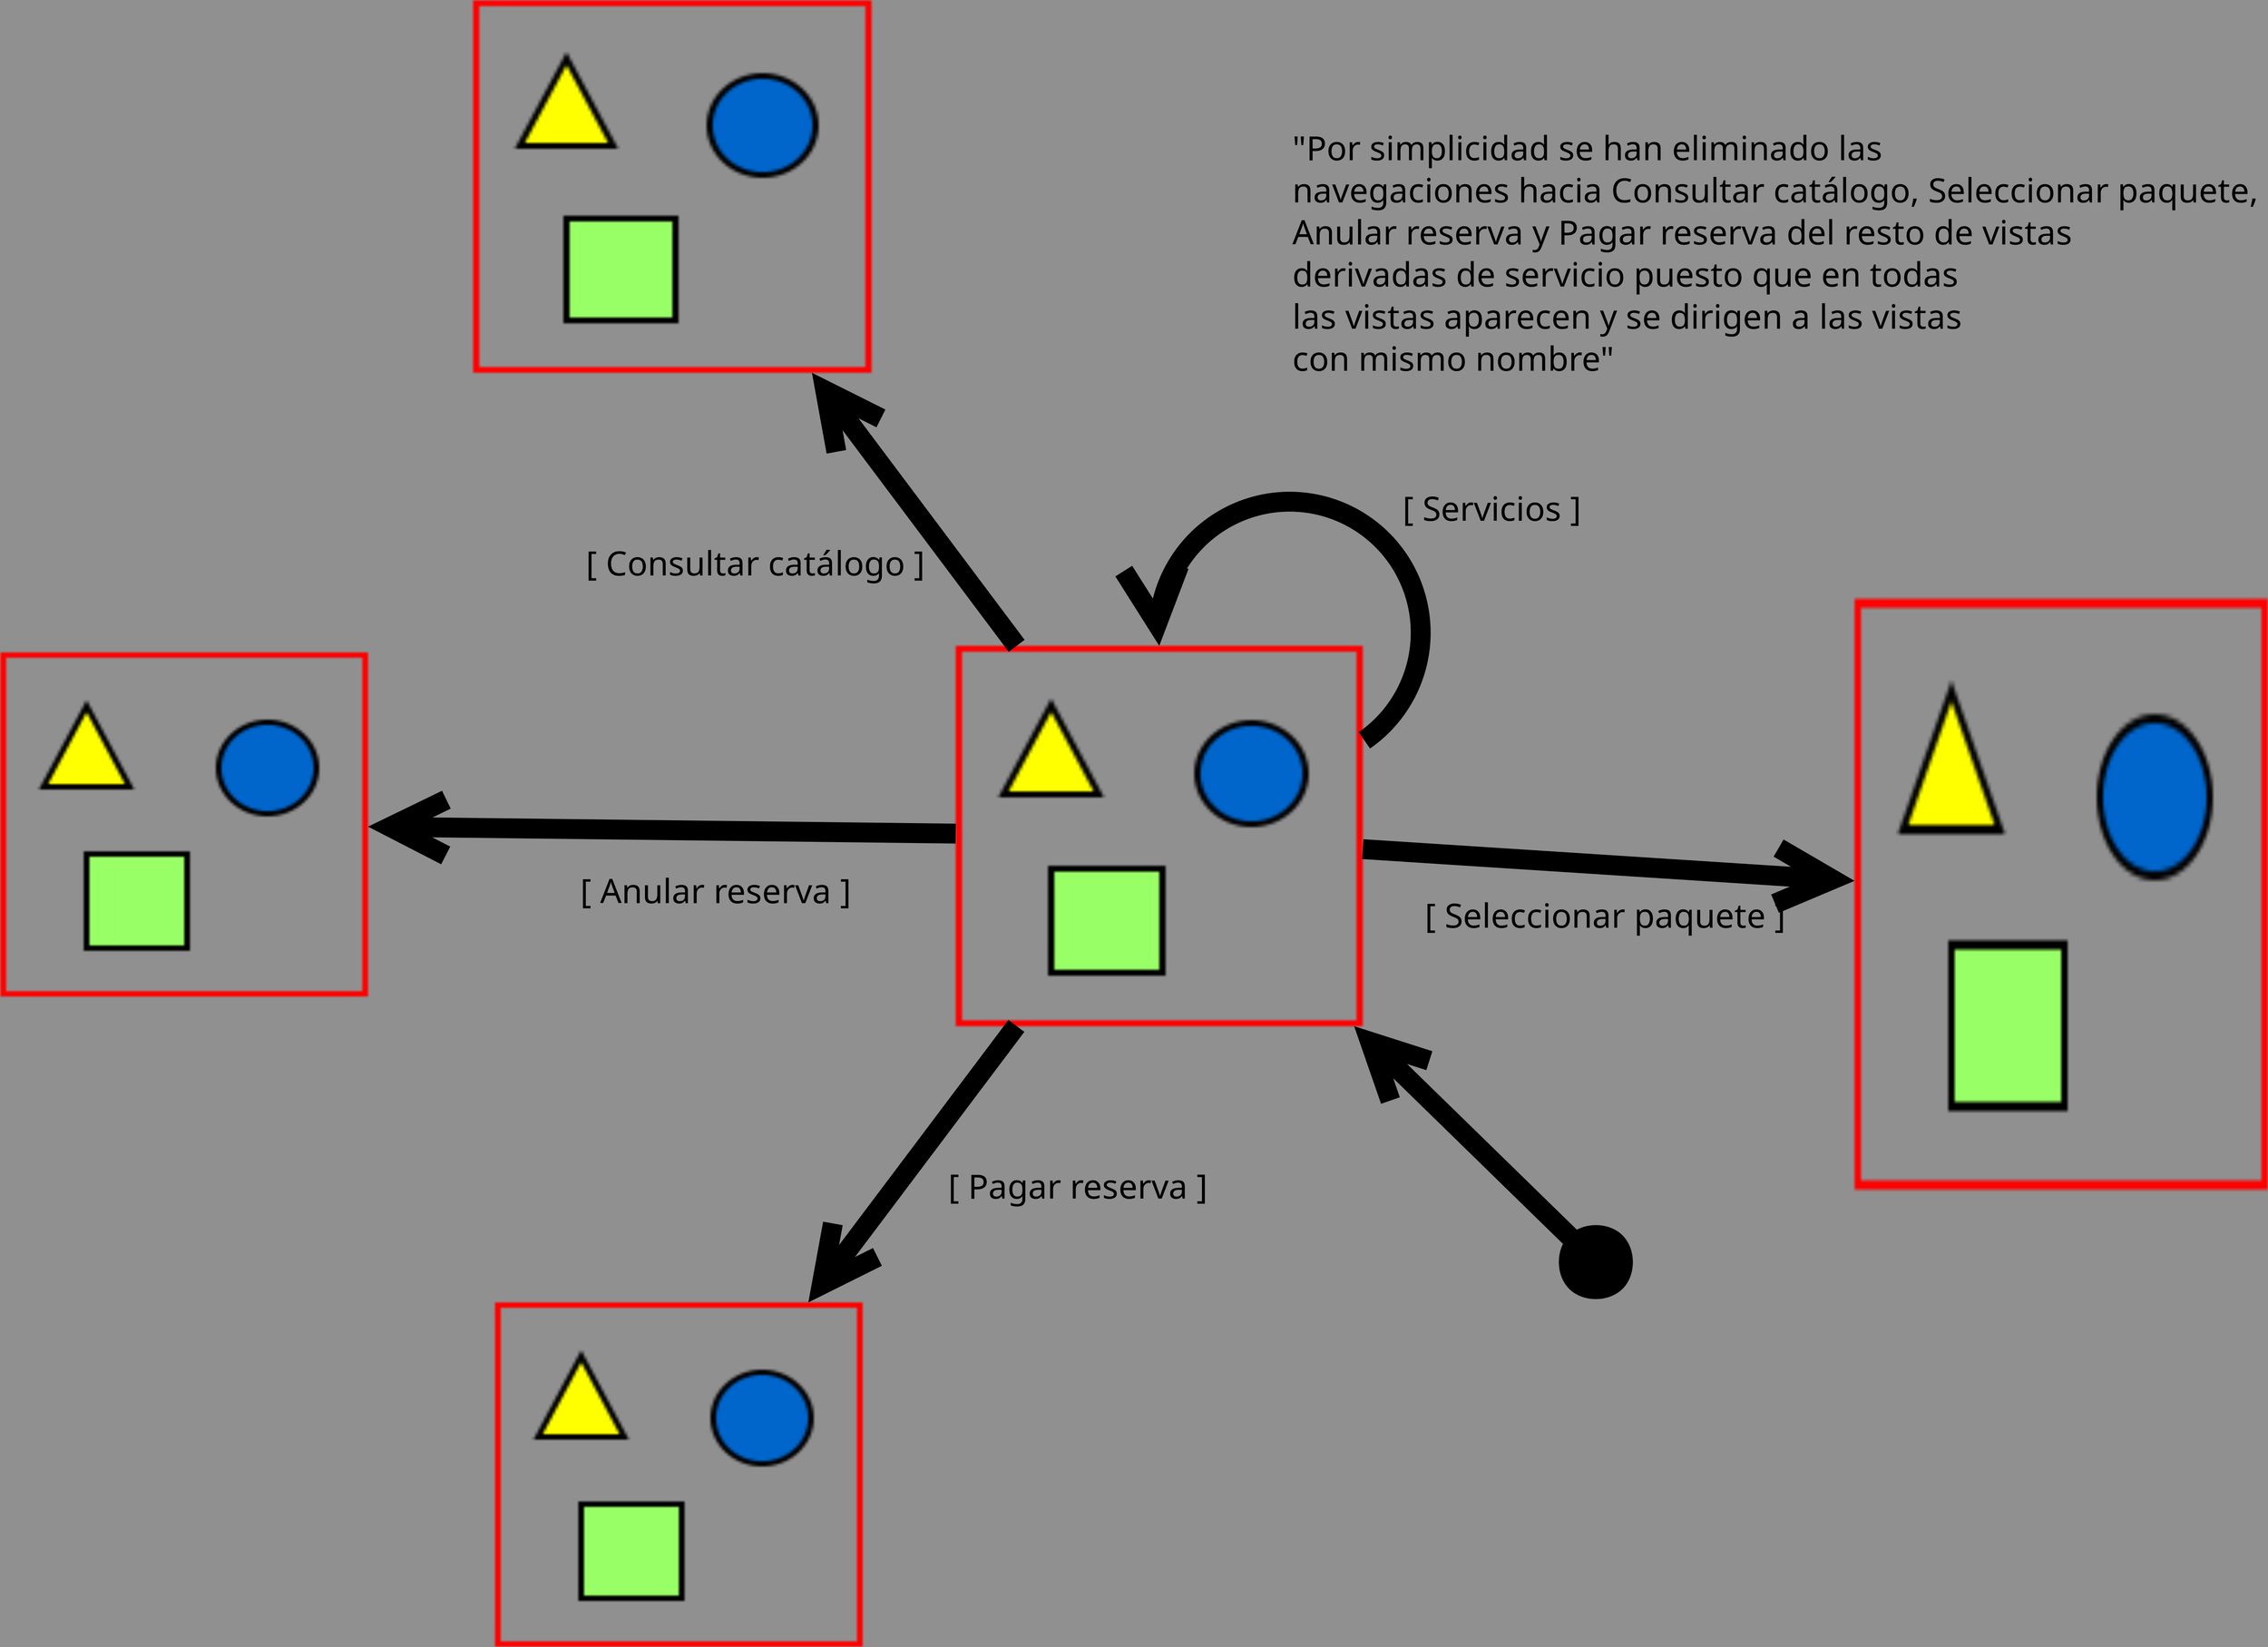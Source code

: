 <?xml version="1.0" encoding="UTF-8"?>
<dia:diagram xmlns:dia="http://www.lysator.liu.se/~alla/dia/">
  <dia:layer name="Fondo" visible="true">
    <dia:object type="Standard - Image" version="0" id="O0">
      <dia:attribute name="obj_pos">
        <dia:point val="172.05,17.1"/>
      </dia:attribute>
      <dia:attribute name="obj_bb">
        <dia:rectangle val="172,17.05;223.249,64.957"/>
      </dia:attribute>
      <dia:attribute name="elem_corner">
        <dia:point val="172.05,17.1"/>
      </dia:attribute>
      <dia:attribute name="elem_width">
        <dia:real val="51.149"/>
      </dia:attribute>
      <dia:attribute name="elem_height">
        <dia:real val="47.807"/>
      </dia:attribute>
      <dia:attribute name="border_width">
        <dia:real val="0.1"/>
      </dia:attribute>
      <dia:attribute name="draw_border">
        <dia:boolean val="false"/>
      </dia:attribute>
      <dia:attribute name="keep_aspect">
        <dia:boolean val="true"/>
      </dia:attribute>
      <dia:attribute name="file">
        <dia:string>#images/servicios.JPG#</dia:string>
      </dia:attribute>
    </dia:object>
    <dia:object type="Standard - Image" version="0" id="O1">
      <dia:attribute name="obj_pos">
        <dia:point val="111.4,-64.02"/>
      </dia:attribute>
      <dia:attribute name="obj_bb">
        <dia:rectangle val="111.35,-64.07;161.521,-17.17"/>
      </dia:attribute>
      <dia:attribute name="elem_corner">
        <dia:point val="111.4,-64.02"/>
      </dia:attribute>
      <dia:attribute name="elem_width">
        <dia:real val="50.071"/>
      </dia:attribute>
      <dia:attribute name="elem_height">
        <dia:real val="46.8"/>
      </dia:attribute>
      <dia:attribute name="draw_border">
        <dia:boolean val="false"/>
      </dia:attribute>
      <dia:attribute name="keep_aspect">
        <dia:boolean val="true"/>
      </dia:attribute>
      <dia:attribute name="file">
        <dia:string>#images/catalogo.JPG#</dia:string>
      </dia:attribute>
    </dia:object>
    <dia:object type="Standard - Image" version="0" id="O2">
      <dia:attribute name="obj_pos">
        <dia:point val="285,11.18"/>
      </dia:attribute>
      <dia:attribute name="obj_bb">
        <dia:rectangle val="284.95,11.13;336.978,85.497"/>
      </dia:attribute>
      <dia:attribute name="elem_corner">
        <dia:point val="285,11.18"/>
      </dia:attribute>
      <dia:attribute name="elem_width">
        <dia:real val="51.928"/>
      </dia:attribute>
      <dia:attribute name="elem_height">
        <dia:real val="74.267"/>
      </dia:attribute>
      <dia:attribute name="draw_border">
        <dia:boolean val="false"/>
      </dia:attribute>
      <dia:attribute name="keep_aspect">
        <dia:boolean val="true"/>
      </dia:attribute>
      <dia:attribute name="file">
        <dia:string>#images/seleccionarpaquete.JPG#</dia:string>
      </dia:attribute>
    </dia:object>
    <dia:object type="Standard - Image" version="0" id="O3">
      <dia:attribute name="obj_pos">
        <dia:point val="52,17.93"/>
      </dia:attribute>
      <dia:attribute name="obj_bb">
        <dia:rectangle val="51.95,17.88;98.25,61.223"/>
      </dia:attribute>
      <dia:attribute name="elem_corner">
        <dia:point val="52,17.93"/>
      </dia:attribute>
      <dia:attribute name="elem_width">
        <dia:real val="46.2"/>
      </dia:attribute>
      <dia:attribute name="elem_height">
        <dia:real val="43.243"/>
      </dia:attribute>
      <dia:attribute name="draw_border">
        <dia:boolean val="false"/>
      </dia:attribute>
      <dia:attribute name="keep_aspect">
        <dia:boolean val="true"/>
      </dia:attribute>
      <dia:attribute name="file">
        <dia:string>#images/anularreserva.JPG#</dia:string>
      </dia:attribute>
    </dia:object>
    <dia:object type="Standard - Line" version="0" id="O4">
      <dia:attribute name="obj_pos">
        <dia:point val="171.95,40.699"/>
      </dia:attribute>
      <dia:attribute name="obj_bb">
        <dia:rectangle val="96.967,32.802;173.215,46.851"/>
      </dia:attribute>
      <dia:attribute name="conn_endpoints">
        <dia:point val="171.95,40.699"/>
        <dia:point val="98.3,39.827"/>
      </dia:attribute>
      <dia:attribute name="numcp">
        <dia:int val="1"/>
      </dia:attribute>
      <dia:attribute name="line_width">
        <dia:real val="2.5"/>
      </dia:attribute>
      <dia:attribute name="end_arrow">
        <dia:enum val="1"/>
      </dia:attribute>
      <dia:attribute name="end_arrow_length">
        <dia:real val="7.01"/>
      </dia:attribute>
      <dia:attribute name="end_arrow_width">
        <dia:real val="7.01"/>
      </dia:attribute>
      <dia:connections>
        <dia:connection handle="0" to="O0" connection="8"/>
        <dia:connection handle="1" to="O3" connection="8"/>
      </dia:connections>
    </dia:object>
    <dia:object type="Standard - Line" version="0" id="O5">
      <dia:attribute name="obj_pos">
        <dia:point val="179.63,17"/>
      </dia:attribute>
      <dia:attribute name="obj_bb">
        <dia:rectangle val="147.702,-22.319;181.38,18.75"/>
      </dia:attribute>
      <dia:attribute name="conn_endpoints">
        <dia:point val="179.63,17"/>
        <dia:point val="154.053,-17.12"/>
      </dia:attribute>
      <dia:attribute name="numcp">
        <dia:int val="1"/>
      </dia:attribute>
      <dia:attribute name="line_width">
        <dia:real val="2.5"/>
      </dia:attribute>
      <dia:attribute name="end_arrow">
        <dia:enum val="1"/>
      </dia:attribute>
      <dia:attribute name="end_arrow_length">
        <dia:real val="7"/>
      </dia:attribute>
      <dia:attribute name="end_arrow_width">
        <dia:real val="7"/>
      </dia:attribute>
      <dia:connections>
        <dia:connection handle="0" to="O0" connection="8"/>
        <dia:connection handle="1" to="O1" connection="8"/>
      </dia:connections>
    </dia:object>
    <dia:object type="Standard - Line" version="0" id="O6">
      <dia:attribute name="obj_pos">
        <dia:point val="223.298,42.659"/>
      </dia:attribute>
      <dia:attribute name="obj_bb">
        <dia:rectangle val="221.97,39.566;286.599,53.698"/>
      </dia:attribute>
      <dia:attribute name="conn_endpoints">
        <dia:point val="223.298,42.659"/>
        <dia:point val="284.901,46.632"/>
      </dia:attribute>
      <dia:attribute name="numcp">
        <dia:int val="1"/>
      </dia:attribute>
      <dia:attribute name="line_width">
        <dia:real val="2.5"/>
      </dia:attribute>
      <dia:attribute name="end_arrow">
        <dia:enum val="1"/>
      </dia:attribute>
      <dia:attribute name="end_arrow_length">
        <dia:real val="7"/>
      </dia:attribute>
      <dia:attribute name="end_arrow_width">
        <dia:real val="7"/>
      </dia:attribute>
      <dia:connections>
        <dia:connection handle="0" to="O0" connection="8"/>
        <dia:connection handle="1" to="O2" connection="8"/>
      </dia:connections>
    </dia:object>
    <dia:object type="Standard - Arc" version="0" id="O7">
      <dia:attribute name="obj_pos">
        <dia:point val="223.4,28.98"/>
      </dia:attribute>
      <dia:attribute name="obj_bb">
        <dia:rectangle val="196.292,-2.267;231.728,30.638"/>
      </dia:attribute>
      <dia:attribute name="conn_endpoints">
        <dia:point val="223.4,28.98"/>
        <dia:point val="197.624,17.1"/>
      </dia:attribute>
      <dia:attribute name="curve_distance">
        <dia:real val="24.824"/>
      </dia:attribute>
      <dia:attribute name="line_width">
        <dia:real val="2.5"/>
      </dia:attribute>
      <dia:attribute name="end_arrow">
        <dia:enum val="1"/>
      </dia:attribute>
      <dia:attribute name="end_arrow_length">
        <dia:real val="7"/>
      </dia:attribute>
      <dia:attribute name="end_arrow_width">
        <dia:real val="7"/>
      </dia:attribute>
      <dia:connections>
        <dia:connection handle="1" to="O0" connection="1"/>
      </dia:connections>
    </dia:object>
    <dia:object type="Standard - Text" version="1" id="O8">
      <dia:attribute name="obj_pos">
        <dia:point val="228.2,1.38"/>
      </dia:attribute>
      <dia:attribute name="obj_bb">
        <dia:rectangle val="228.2,-2.223;248.25,4.212"/>
      </dia:attribute>
      <dia:attribute name="text">
        <dia:composite type="text">
          <dia:attribute name="string">
            <dia:string>#[ Servicios ]#</dia:string>
          </dia:attribute>
          <dia:attribute name="font">
            <dia:font family="sans" style="0" name="Helvetica"/>
          </dia:attribute>
          <dia:attribute name="height">
            <dia:real val="5.292"/>
          </dia:attribute>
          <dia:attribute name="pos">
            <dia:point val="228.2,1.38"/>
          </dia:attribute>
          <dia:attribute name="color">
            <dia:color val="#000000"/>
          </dia:attribute>
          <dia:attribute name="alignment">
            <dia:enum val="0"/>
          </dia:attribute>
        </dia:composite>
      </dia:attribute>
      <dia:attribute name="valign">
        <dia:enum val="3"/>
      </dia:attribute>
    </dia:object>
    <dia:object type="Standard - Text" version="1" id="O9">
      <dia:attribute name="obj_pos">
        <dia:point val="125.58,8.25"/>
      </dia:attribute>
      <dia:attribute name="obj_bb">
        <dia:rectangle val="125.58,4.647;162.145,11.082"/>
      </dia:attribute>
      <dia:attribute name="text">
        <dia:composite type="text">
          <dia:attribute name="string">
            <dia:string>#[ Consultar catálogo ]#</dia:string>
          </dia:attribute>
          <dia:attribute name="font">
            <dia:font family="sans" style="0" name="Helvetica"/>
          </dia:attribute>
          <dia:attribute name="height">
            <dia:real val="5.292"/>
          </dia:attribute>
          <dia:attribute name="pos">
            <dia:point val="125.58,8.25"/>
          </dia:attribute>
          <dia:attribute name="color">
            <dia:color val="#000000"/>
          </dia:attribute>
          <dia:attribute name="alignment">
            <dia:enum val="0"/>
          </dia:attribute>
        </dia:composite>
      </dia:attribute>
      <dia:attribute name="valign">
        <dia:enum val="3"/>
      </dia:attribute>
    </dia:object>
    <dia:object type="Standard - Text" version="1" id="O10">
      <dia:attribute name="obj_pos">
        <dia:point val="124.86,49.44"/>
      </dia:attribute>
      <dia:attribute name="obj_bb">
        <dia:rectangle val="124.86,45.837;154.133,52.272"/>
      </dia:attribute>
      <dia:attribute name="text">
        <dia:composite type="text">
          <dia:attribute name="string">
            <dia:string>#[ Anular reserva ]#</dia:string>
          </dia:attribute>
          <dia:attribute name="font">
            <dia:font family="sans" style="0" name="Helvetica"/>
          </dia:attribute>
          <dia:attribute name="height">
            <dia:real val="5.292"/>
          </dia:attribute>
          <dia:attribute name="pos">
            <dia:point val="124.86,49.44"/>
          </dia:attribute>
          <dia:attribute name="color">
            <dia:color val="#000000"/>
          </dia:attribute>
          <dia:attribute name="alignment">
            <dia:enum val="0"/>
          </dia:attribute>
        </dia:composite>
      </dia:attribute>
      <dia:attribute name="valign">
        <dia:enum val="3"/>
      </dia:attribute>
    </dia:object>
    <dia:object type="Standard - Text" version="1" id="O11">
      <dia:attribute name="obj_pos">
        <dia:point val="230.99,52.53"/>
      </dia:attribute>
      <dia:attribute name="obj_bb">
        <dia:rectangle val="230.99,48.927;270.56,55.362"/>
      </dia:attribute>
      <dia:attribute name="text">
        <dia:composite type="text">
          <dia:attribute name="string">
            <dia:string>#[ Seleccionar paquete ]#</dia:string>
          </dia:attribute>
          <dia:attribute name="font">
            <dia:font family="sans" style="0" name="Helvetica"/>
          </dia:attribute>
          <dia:attribute name="height">
            <dia:real val="5.292"/>
          </dia:attribute>
          <dia:attribute name="pos">
            <dia:point val="230.99,52.53"/>
          </dia:attribute>
          <dia:attribute name="color">
            <dia:color val="#000000"/>
          </dia:attribute>
          <dia:attribute name="alignment">
            <dia:enum val="0"/>
          </dia:attribute>
        </dia:composite>
      </dia:attribute>
      <dia:attribute name="valign">
        <dia:enum val="3"/>
      </dia:attribute>
    </dia:object>
    <dia:object type="Standard - Line" version="0" id="O12">
      <dia:attribute name="obj_pos">
        <dia:point val="254.992,97"/>
      </dia:attribute>
      <dia:attribute name="obj_bb">
        <dia:rectangle val="216.431,59.124;260.776,102.882"/>
      </dia:attribute>
      <dia:attribute name="conn_endpoints">
        <dia:point val="254.992,97"/>
        <dia:point val="222.215,65.007"/>
      </dia:attribute>
      <dia:attribute name="numcp">
        <dia:int val="1"/>
      </dia:attribute>
      <dia:attribute name="line_width">
        <dia:real val="2.5"/>
      </dia:attribute>
      <dia:attribute name="start_arrow">
        <dia:enum val="8"/>
      </dia:attribute>
      <dia:attribute name="start_arrow_length">
        <dia:real val="7"/>
      </dia:attribute>
      <dia:attribute name="start_arrow_width">
        <dia:real val="7"/>
      </dia:attribute>
      <dia:attribute name="end_arrow">
        <dia:enum val="1"/>
      </dia:attribute>
      <dia:attribute name="end_arrow_length">
        <dia:real val="7"/>
      </dia:attribute>
      <dia:attribute name="end_arrow_width">
        <dia:real val="7"/>
      </dia:attribute>
      <dia:connections>
        <dia:connection handle="1" to="O0" connection="8"/>
      </dia:connections>
    </dia:object>
    <dia:object type="Standard - Text" version="1" id="O13">
      <dia:attribute name="obj_pos">
        <dia:point val="214.353,-43.93"/>
      </dia:attribute>
      <dia:attribute name="obj_bb">
        <dia:rectangle val="214.353,-47.533;320.193,-14.639"/>
      </dia:attribute>
      <dia:attribute name="text">
        <dia:composite type="text">
          <dia:attribute name="string">
            <dia:string>#"Por simplicidad se han eliminado las
navegaciones hacia Consultar catálogo, Seleccionar paquete,
Anular reserva y Pagar reserva del resto de vistas
derivadas de servicio puesto que en todas
las vistas aparecen y se dirigen a las vistas
con mismo nombre"#</dia:string>
          </dia:attribute>
          <dia:attribute name="font">
            <dia:font family="sans" style="0" name="Helvetica"/>
          </dia:attribute>
          <dia:attribute name="height">
            <dia:real val="5.292"/>
          </dia:attribute>
          <dia:attribute name="pos">
            <dia:point val="214.353,-43.93"/>
          </dia:attribute>
          <dia:attribute name="color">
            <dia:color val="#000000"/>
          </dia:attribute>
          <dia:attribute name="alignment">
            <dia:enum val="0"/>
          </dia:attribute>
        </dia:composite>
      </dia:attribute>
      <dia:attribute name="valign">
        <dia:enum val="3"/>
      </dia:attribute>
    </dia:object>
    <dia:object type="Standard - Image" version="0" id="O14">
      <dia:attribute name="obj_pos">
        <dia:point val="114.153,99.625"/>
      </dia:attribute>
      <dia:attribute name="obj_bb">
        <dia:rectangle val="114.103,99.575;160.403,142.939"/>
      </dia:attribute>
      <dia:attribute name="elem_corner">
        <dia:point val="114.153,99.625"/>
      </dia:attribute>
      <dia:attribute name="elem_width">
        <dia:real val="46.2"/>
      </dia:attribute>
      <dia:attribute name="elem_height">
        <dia:real val="43.264"/>
      </dia:attribute>
      <dia:attribute name="draw_border">
        <dia:boolean val="false"/>
      </dia:attribute>
      <dia:attribute name="keep_aspect">
        <dia:boolean val="true"/>
      </dia:attribute>
      <dia:attribute name="file">
        <dia:string>#images/pagarreserva.JPG#</dia:string>
      </dia:attribute>
    </dia:object>
    <dia:object type="Standard - Line" version="0" id="O15">
      <dia:attribute name="obj_pos">
        <dia:point val="179.568,65.006"/>
      </dia:attribute>
      <dia:attribute name="obj_bb">
        <dia:rectangle val="147.256,63.256;181.318,104.732"/>
      </dia:attribute>
      <dia:attribute name="conn_endpoints">
        <dia:point val="179.568,65.006"/>
        <dia:point val="153.601,99.525"/>
      </dia:attribute>
      <dia:attribute name="numcp">
        <dia:int val="1"/>
      </dia:attribute>
      <dia:attribute name="line_width">
        <dia:real val="2.5"/>
      </dia:attribute>
      <dia:attribute name="end_arrow">
        <dia:enum val="1"/>
      </dia:attribute>
      <dia:attribute name="end_arrow_length">
        <dia:real val="7"/>
      </dia:attribute>
      <dia:attribute name="end_arrow_width">
        <dia:real val="7"/>
      </dia:attribute>
      <dia:connections>
        <dia:connection handle="0" to="O0" connection="8"/>
        <dia:connection handle="1" to="O14" connection="8"/>
      </dia:connections>
    </dia:object>
    <dia:object type="Standard - Text" version="1" id="O16">
      <dia:attribute name="obj_pos">
        <dia:point val="171.103,86.57"/>
      </dia:attribute>
      <dia:attribute name="obj_bb">
        <dia:rectangle val="171.103,82.967;199.731,89.402"/>
      </dia:attribute>
      <dia:attribute name="text">
        <dia:composite type="text">
          <dia:attribute name="string">
            <dia:string>#[ Pagar reserva ]#</dia:string>
          </dia:attribute>
          <dia:attribute name="font">
            <dia:font family="sans" style="0" name="Helvetica"/>
          </dia:attribute>
          <dia:attribute name="height">
            <dia:real val="5.292"/>
          </dia:attribute>
          <dia:attribute name="pos">
            <dia:point val="171.103,86.57"/>
          </dia:attribute>
          <dia:attribute name="color">
            <dia:color val="#000000"/>
          </dia:attribute>
          <dia:attribute name="alignment">
            <dia:enum val="0"/>
          </dia:attribute>
        </dia:composite>
      </dia:attribute>
      <dia:attribute name="valign">
        <dia:enum val="3"/>
      </dia:attribute>
    </dia:object>
  </dia:layer>
</dia:diagram>

